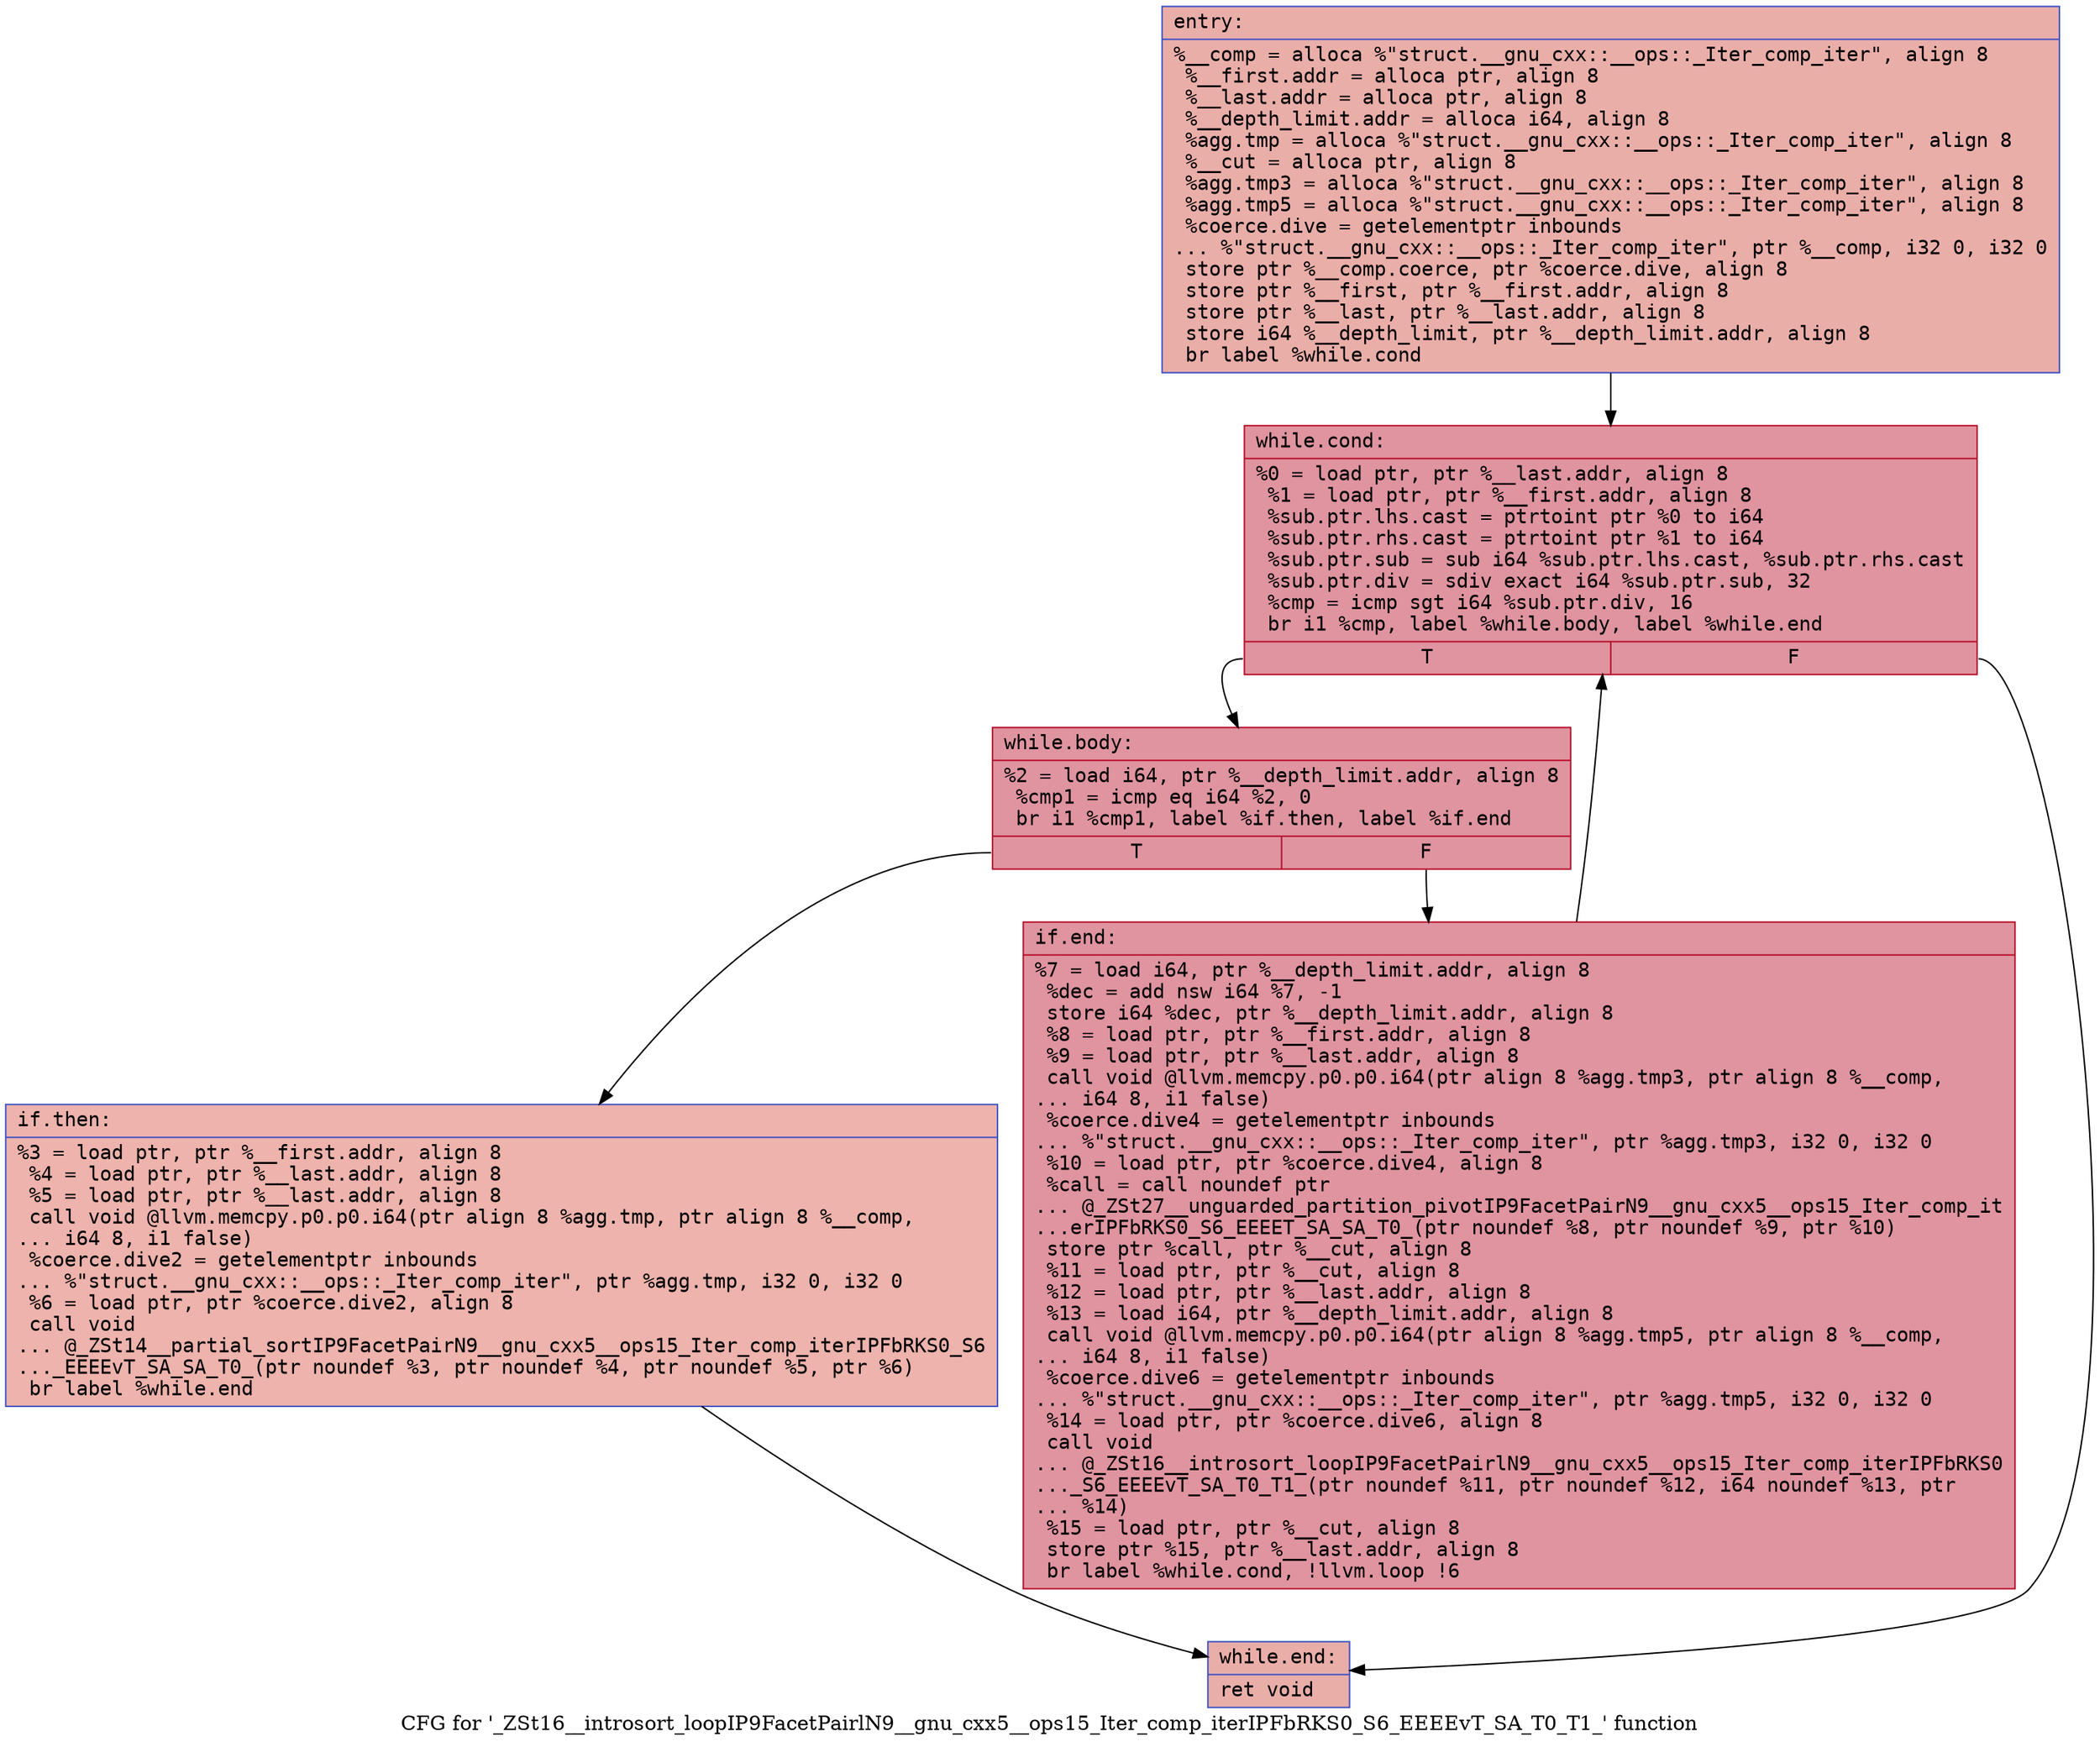 digraph "CFG for '_ZSt16__introsort_loopIP9FacetPairlN9__gnu_cxx5__ops15_Iter_comp_iterIPFbRKS0_S6_EEEEvT_SA_T0_T1_' function" {
	label="CFG for '_ZSt16__introsort_loopIP9FacetPairlN9__gnu_cxx5__ops15_Iter_comp_iterIPFbRKS0_S6_EEEEvT_SA_T0_T1_' function";

	Node0x5606e00ed6d0 [shape=record,color="#3d50c3ff", style=filled, fillcolor="#d0473d70" fontname="Courier",label="{entry:\l|  %__comp = alloca %\"struct.__gnu_cxx::__ops::_Iter_comp_iter\", align 8\l  %__first.addr = alloca ptr, align 8\l  %__last.addr = alloca ptr, align 8\l  %__depth_limit.addr = alloca i64, align 8\l  %agg.tmp = alloca %\"struct.__gnu_cxx::__ops::_Iter_comp_iter\", align 8\l  %__cut = alloca ptr, align 8\l  %agg.tmp3 = alloca %\"struct.__gnu_cxx::__ops::_Iter_comp_iter\", align 8\l  %agg.tmp5 = alloca %\"struct.__gnu_cxx::__ops::_Iter_comp_iter\", align 8\l  %coerce.dive = getelementptr inbounds\l... %\"struct.__gnu_cxx::__ops::_Iter_comp_iter\", ptr %__comp, i32 0, i32 0\l  store ptr %__comp.coerce, ptr %coerce.dive, align 8\l  store ptr %__first, ptr %__first.addr, align 8\l  store ptr %__last, ptr %__last.addr, align 8\l  store i64 %__depth_limit, ptr %__depth_limit.addr, align 8\l  br label %while.cond\l}"];
	Node0x5606e00ed6d0 -> Node0x5606e00ee160[tooltip="entry -> while.cond\nProbability 100.00%" ];
	Node0x5606e00ee160 [shape=record,color="#b70d28ff", style=filled, fillcolor="#b70d2870" fontname="Courier",label="{while.cond:\l|  %0 = load ptr, ptr %__last.addr, align 8\l  %1 = load ptr, ptr %__first.addr, align 8\l  %sub.ptr.lhs.cast = ptrtoint ptr %0 to i64\l  %sub.ptr.rhs.cast = ptrtoint ptr %1 to i64\l  %sub.ptr.sub = sub i64 %sub.ptr.lhs.cast, %sub.ptr.rhs.cast\l  %sub.ptr.div = sdiv exact i64 %sub.ptr.sub, 32\l  %cmp = icmp sgt i64 %sub.ptr.div, 16\l  br i1 %cmp, label %while.body, label %while.end\l|{<s0>T|<s1>F}}"];
	Node0x5606e00ee160:s0 -> Node0x5606e00ee510[tooltip="while.cond -> while.body\nProbability 96.88%" ];
	Node0x5606e00ee160:s1 -> Node0x5606e00ee590[tooltip="while.cond -> while.end\nProbability 3.12%" ];
	Node0x5606e00ee510 [shape=record,color="#b70d28ff", style=filled, fillcolor="#b70d2870" fontname="Courier",label="{while.body:\l|  %2 = load i64, ptr %__depth_limit.addr, align 8\l  %cmp1 = icmp eq i64 %2, 0\l  br i1 %cmp1, label %if.then, label %if.end\l|{<s0>T|<s1>F}}"];
	Node0x5606e00ee510:s0 -> Node0x5606e00ee820[tooltip="while.body -> if.then\nProbability 3.12%" ];
	Node0x5606e00ee510:s1 -> Node0x5606e00ee890[tooltip="while.body -> if.end\nProbability 96.88%" ];
	Node0x5606e00ee820 [shape=record,color="#3d50c3ff", style=filled, fillcolor="#d6524470" fontname="Courier",label="{if.then:\l|  %3 = load ptr, ptr %__first.addr, align 8\l  %4 = load ptr, ptr %__last.addr, align 8\l  %5 = load ptr, ptr %__last.addr, align 8\l  call void @llvm.memcpy.p0.p0.i64(ptr align 8 %agg.tmp, ptr align 8 %__comp,\l... i64 8, i1 false)\l  %coerce.dive2 = getelementptr inbounds\l... %\"struct.__gnu_cxx::__ops::_Iter_comp_iter\", ptr %agg.tmp, i32 0, i32 0\l  %6 = load ptr, ptr %coerce.dive2, align 8\l  call void\l... @_ZSt14__partial_sortIP9FacetPairN9__gnu_cxx5__ops15_Iter_comp_iterIPFbRKS0_S6\l..._EEEEvT_SA_SA_T0_(ptr noundef %3, ptr noundef %4, ptr noundef %5, ptr %6)\l  br label %while.end\l}"];
	Node0x5606e00ee820 -> Node0x5606e00ee590[tooltip="if.then -> while.end\nProbability 100.00%" ];
	Node0x5606e00ee890 [shape=record,color="#b70d28ff", style=filled, fillcolor="#b70d2870" fontname="Courier",label="{if.end:\l|  %7 = load i64, ptr %__depth_limit.addr, align 8\l  %dec = add nsw i64 %7, -1\l  store i64 %dec, ptr %__depth_limit.addr, align 8\l  %8 = load ptr, ptr %__first.addr, align 8\l  %9 = load ptr, ptr %__last.addr, align 8\l  call void @llvm.memcpy.p0.p0.i64(ptr align 8 %agg.tmp3, ptr align 8 %__comp,\l... i64 8, i1 false)\l  %coerce.dive4 = getelementptr inbounds\l... %\"struct.__gnu_cxx::__ops::_Iter_comp_iter\", ptr %agg.tmp3, i32 0, i32 0\l  %10 = load ptr, ptr %coerce.dive4, align 8\l  %call = call noundef ptr\l... @_ZSt27__unguarded_partition_pivotIP9FacetPairN9__gnu_cxx5__ops15_Iter_comp_it\l...erIPFbRKS0_S6_EEEET_SA_SA_T0_(ptr noundef %8, ptr noundef %9, ptr %10)\l  store ptr %call, ptr %__cut, align 8\l  %11 = load ptr, ptr %__cut, align 8\l  %12 = load ptr, ptr %__last.addr, align 8\l  %13 = load i64, ptr %__depth_limit.addr, align 8\l  call void @llvm.memcpy.p0.p0.i64(ptr align 8 %agg.tmp5, ptr align 8 %__comp,\l... i64 8, i1 false)\l  %coerce.dive6 = getelementptr inbounds\l... %\"struct.__gnu_cxx::__ops::_Iter_comp_iter\", ptr %agg.tmp5, i32 0, i32 0\l  %14 = load ptr, ptr %coerce.dive6, align 8\l  call void\l... @_ZSt16__introsort_loopIP9FacetPairlN9__gnu_cxx5__ops15_Iter_comp_iterIPFbRKS0\l..._S6_EEEEvT_SA_T0_T1_(ptr noundef %11, ptr noundef %12, i64 noundef %13, ptr\l... %14)\l  %15 = load ptr, ptr %__cut, align 8\l  store ptr %15, ptr %__last.addr, align 8\l  br label %while.cond, !llvm.loop !6\l}"];
	Node0x5606e00ee890 -> Node0x5606e00ee160[tooltip="if.end -> while.cond\nProbability 100.00%" ];
	Node0x5606e00ee590 [shape=record,color="#3d50c3ff", style=filled, fillcolor="#d0473d70" fontname="Courier",label="{while.end:\l|  ret void\l}"];
}

